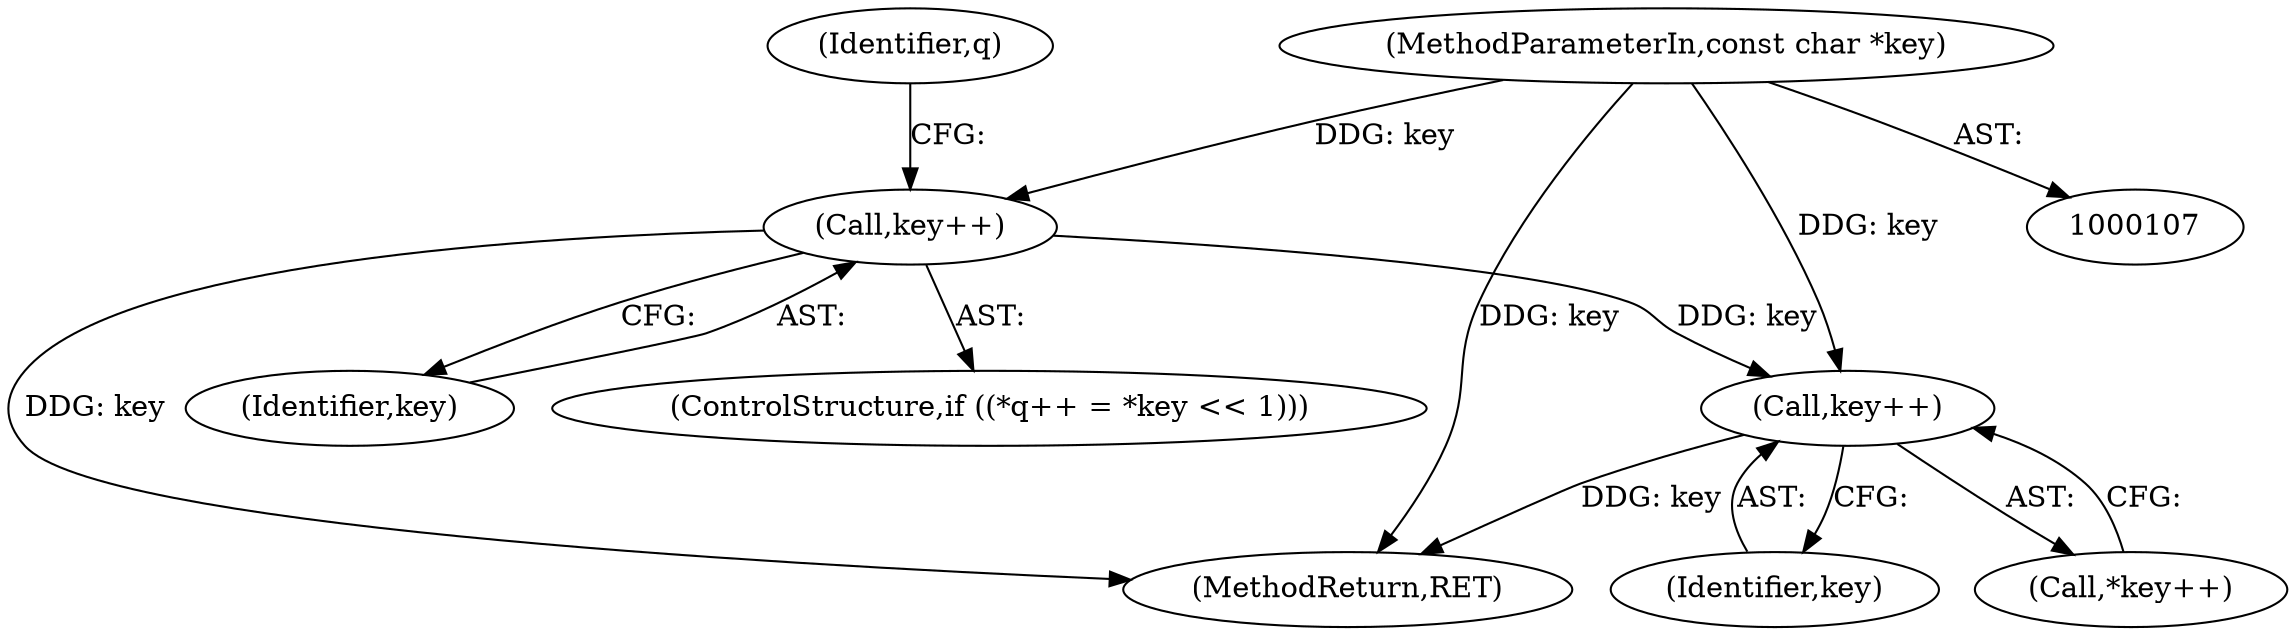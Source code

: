digraph "0_php_aab49e934de1fff046e659cbec46e3d053b41c34@pointer" {
"1000108" [label="(MethodParameterIn,const char *key)"];
"1000152" [label="(Call,key++)"];
"1000291" [label="(Call,key++)"];
"1000153" [label="(Identifier,key)"];
"1000108" [label="(MethodParameterIn,const char *key)"];
"1000143" [label="(ControlStructure,if ((*q++ = *key << 1)))"];
"1000152" [label="(Call,key++)"];
"1000136" [label="(Identifier,q)"];
"1000290" [label="(Call,*key++)"];
"1000292" [label="(Identifier,key)"];
"1000291" [label="(Call,key++)"];
"1000540" [label="(MethodReturn,RET)"];
"1000108" -> "1000107"  [label="AST: "];
"1000108" -> "1000540"  [label="DDG: key"];
"1000108" -> "1000152"  [label="DDG: key"];
"1000108" -> "1000291"  [label="DDG: key"];
"1000152" -> "1000143"  [label="AST: "];
"1000152" -> "1000153"  [label="CFG: "];
"1000153" -> "1000152"  [label="AST: "];
"1000136" -> "1000152"  [label="CFG: "];
"1000152" -> "1000540"  [label="DDG: key"];
"1000152" -> "1000291"  [label="DDG: key"];
"1000291" -> "1000290"  [label="AST: "];
"1000291" -> "1000292"  [label="CFG: "];
"1000292" -> "1000291"  [label="AST: "];
"1000290" -> "1000291"  [label="CFG: "];
"1000291" -> "1000540"  [label="DDG: key"];
}
